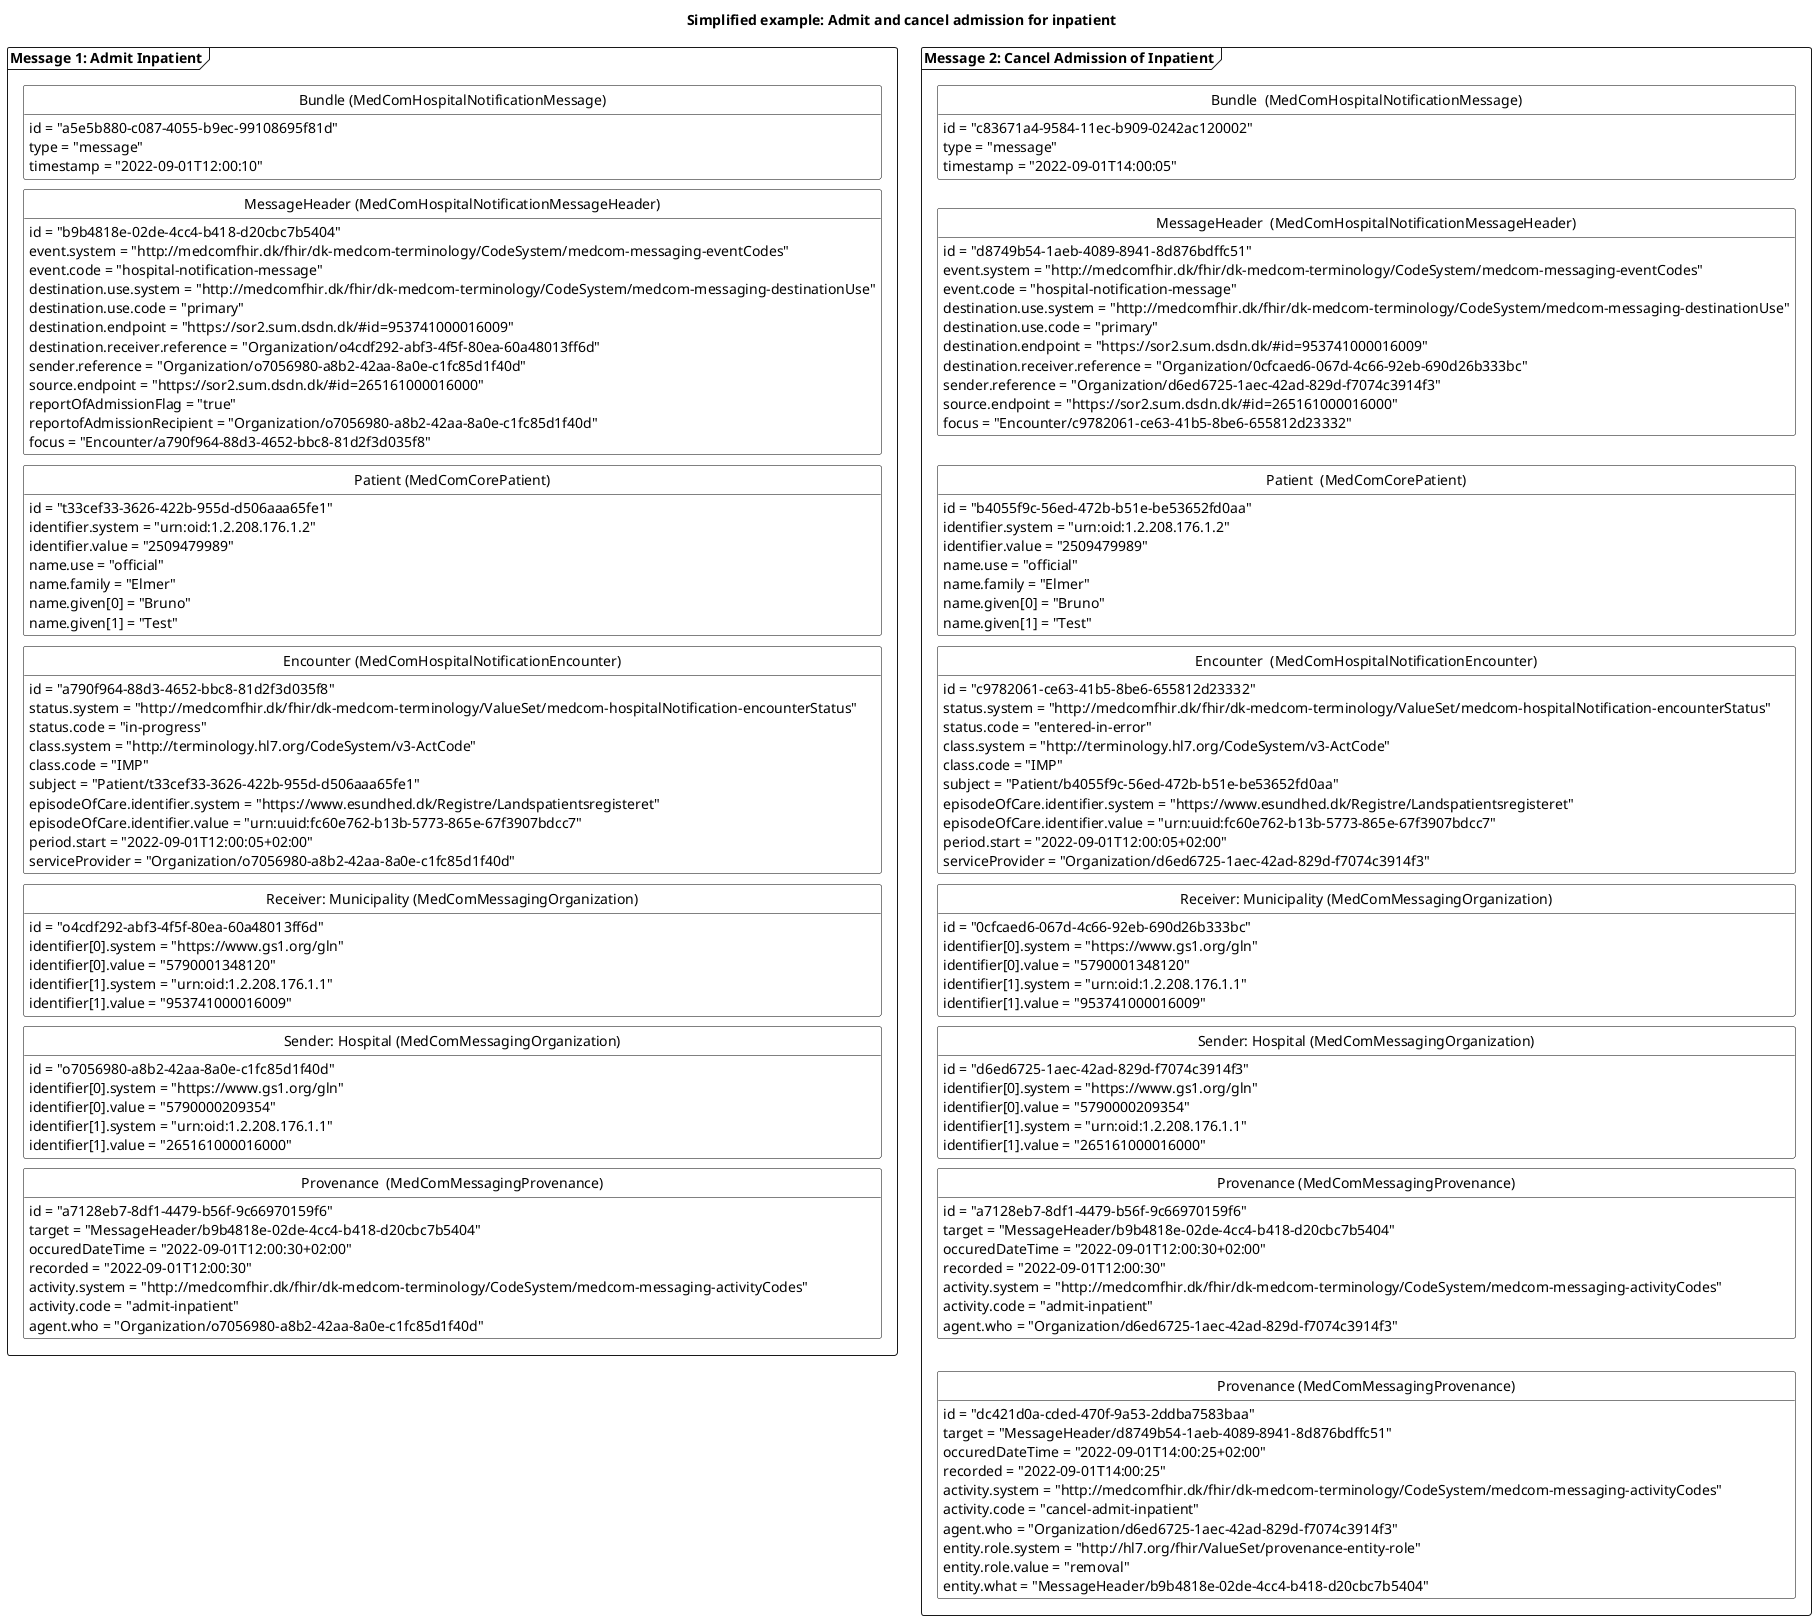 @startuml HNAdmitEnteredInError

'layout
skinparam class {
    BackgroundColor White
    BorderColor Black
    ArrowColor Black
  }
hide circle
hide empty members
skinparam SameClassWidth true
skinparam Ranksep 10


'title
title Simplified example: Admit and cancel admission for inpatient

'Message 1: Admit inpatient
package "Message 1: Admit Inpatient" as admit <<Frame>>{
    class "Bundle (MedComHospitalNotificationMessage)" as admitB{
        id = "a5e5b880-c087-4055-b9ec-99108695f81d"
        type = "message"
        timestamp = "2022-09-01T12:00:10"
    }
    class "MessageHeader (MedComHospitalNotificationMessageHeader)" as admitMH{
        id = "b9b4818e-02de-4cc4-b418-d20cbc7b5404"
        event.system = "http://medcomfhir.dk/fhir/dk-medcom-terminology/CodeSystem/medcom-messaging-eventCodes"
        event.code = "hospital-notification-message"
        destination.use.system = "http://medcomfhir.dk/fhir/dk-medcom-terminology/CodeSystem/medcom-messaging-destinationUse"
        destination.use.code = "primary"
        destination.endpoint = "https://sor2.sum.dsdn.dk/#id=953741000016009"
        destination.receiver.reference = "Organization/o4cdf292-abf3-4f5f-80ea-60a48013ff6d"
        sender.reference = "Organization/o7056980-a8b2-42aa-8a0e-c1fc85d1f40d"
        source.endpoint = "https://sor2.sum.dsdn.dk/#id=265161000016000"
        reportOfAdmissionFlag = "true"
        reportofAdmissionRecipient = "Organization/o7056980-a8b2-42aa-8a0e-c1fc85d1f40d"
        focus = "Encounter/a790f964-88d3-4652-bbc8-81d2f3d035f8"
    }
    class "Patient (MedComCorePatient)" as admitPT{
        id = "t33cef33-3626-422b-955d-d506aaa65fe1"
        identifier.system = "urn:oid:1.2.208.176.1.2"
        identifier.value = "2509479989"
        name.use = "official"
        name.family = "Elmer"
        name.given[0] = "Bruno"
        name.given[1] = "Test"
    }
    class "Encounter (MedComHospitalNotificationEncounter)" as admitENC{
        id = "a790f964-88d3-4652-bbc8-81d2f3d035f8"
        status.system = "http://medcomfhir.dk/fhir/dk-medcom-terminology/ValueSet/medcom-hospitalNotification-encounterStatus"
        status.code = "in-progress"
        class.system = "http://terminology.hl7.org/CodeSystem/v3-ActCode"
        class.code = "IMP"
        subject = "Patient/t33cef33-3626-422b-955d-d506aaa65fe1"
        episodeOfCare.identifier.system = "https://www.esundhed.dk/Registre/Landspatientsregisteret"
        episodeOfCare.identifier.value = "urn:uuid:fc60e762-b13b-5773-865e-67f3907bdcc7"
        period.start = "2022-09-01T12:00:05+02:00"
        serviceProvider = "Organization/o7056980-a8b2-42aa-8a0e-c1fc85d1f40d"
    }    
    class "Receiver: Municipality (MedComMessagingOrganization)" as admitROrg{
        id = "o4cdf292-abf3-4f5f-80ea-60a48013ff6d"
        identifier[0].system = "https://www.gs1.org/gln"
        identifier[0].value = "5790001348120"
        identifier[1].system = "urn:oid:1.2.208.176.1.1"
        identifier[1].value = "953741000016009"
    }
    class "Sender: Hospital (MedComMessagingOrganization)" as admitSOrg{
        id = "o7056980-a8b2-42aa-8a0e-c1fc85d1f40d"
        identifier[0].system = "https://www.gs1.org/gln"
        identifier[0].value = "5790000209354"
        identifier[1].system = "urn:oid:1.2.208.176.1.1"
        identifier[1].value = "265161000016000"
    }
    class "Provenance  (MedComMessagingProvenance)" as admitPRO{
        id = "a7128eb7-8df1-4479-b56f-9c66970159f6"
        target = "MessageHeader/b9b4818e-02de-4cc4-b418-d20cbc7b5404"
        occuredDateTime = "2022-09-01T12:00:30+02:00"
        recorded = "2022-09-01T12:00:30"
        activity.system = "http://medcomfhir.dk/fhir/dk-medcom-terminology/CodeSystem/medcom-messaging-activityCodes"
        activity.code = "admit-inpatient"
        agent.who = "Organization/o7056980-a8b2-42aa-8a0e-c1fc85d1f40d"
    }

admitB -[hidden]- admitMH
admitMH-[hidden]-admitPT
admitPT-[hidden]-admitENC
admitENC-[hidden]-admitROrg
admitROrg-[hidden]-admitSOrg
admitSOrg-[hidden]-admitPRO
}

'Message 2: Entered in Error inpatient
package "Message 2: Cancel Admission of Inpatient" as error <<Frame>> {
class "Bundle  (MedComHospitalNotificationMessage)" as errorB{
        id = "c83671a4-9584-11ec-b909-0242ac120002"
        type = "message"
        timestamp = "2022-09-01T14:00:05"
    }
    class "MessageHeader  (MedComHospitalNotificationMessageHeader)" as errorMH{
        id = "d8749b54-1aeb-4089-8941-8d876bdffc51"
        event.system = "http://medcomfhir.dk/fhir/dk-medcom-terminology/CodeSystem/medcom-messaging-eventCodes"
        event.code = "hospital-notification-message"
        destination.use.system = "http://medcomfhir.dk/fhir/dk-medcom-terminology/CodeSystem/medcom-messaging-destinationUse"
        destination.use.code = "primary"
        destination.endpoint = "https://sor2.sum.dsdn.dk/#id=953741000016009"
        destination.receiver.reference = "Organization/0cfcaed6-067d-4c66-92eb-690d26b333bc"
        sender.reference = "Organization/d6ed6725-1aec-42ad-829d-f7074c3914f3"
        source.endpoint = "https://sor2.sum.dsdn.dk/#id=265161000016000"
        focus = "Encounter/c9782061-ce63-41b5-8be6-655812d23332"
    }
    class "Patient  (MedComCorePatient)" as errorPT{
        id = "b4055f9c-56ed-472b-b51e-be53652fd0aa"
        identifier.system = "urn:oid:1.2.208.176.1.2"
        identifier.value = "2509479989"
        name.use = "official"
        name.family = "Elmer"
        name.given[0] = "Bruno"
        name.given[1] = "Test"
    }
    class "Encounter  (MedComHospitalNotificationEncounter)" as errorENC{
        id = "c9782061-ce63-41b5-8be6-655812d23332"
        status.system = "http://medcomfhir.dk/fhir/dk-medcom-terminology/ValueSet/medcom-hospitalNotification-encounterStatus"
        status.code = "entered-in-error"
        class.system = "http://terminology.hl7.org/CodeSystem/v3-ActCode"
        class.code = "IMP"
        subject = "Patient/b4055f9c-56ed-472b-b51e-be53652fd0aa"
        episodeOfCare.identifier.system = "https://www.esundhed.dk/Registre/Landspatientsregisteret"
        episodeOfCare.identifier.value = "urn:uuid:fc60e762-b13b-5773-865e-67f3907bdcc7"
        period.start = "2022-09-01T12:00:05+02:00"
        serviceProvider = "Organization/d6ed6725-1aec-42ad-829d-f7074c3914f3"
    }    
    class "Receiver: Municipality (MedComMessagingOrganization)" as errorROrg{
        id = "0cfcaed6-067d-4c66-92eb-690d26b333bc"
        identifier[0].system = "https://www.gs1.org/gln"
        identifier[0].value = "5790001348120"
        identifier[1].system = "urn:oid:1.2.208.176.1.1"
        identifier[1].value = "953741000016009"
    }
    class "Sender: Hospital (MedComMessagingOrganization)" as errorSOrg{
        id = "d6ed6725-1aec-42ad-829d-f7074c3914f3"
        identifier[0].system = "https://www.gs1.org/gln"
        identifier[0].value = "5790000209354"
        identifier[1].system = "urn:oid:1.2.208.176.1.1"
        identifier[1].value = "265161000016000"
    }
    class "Provenance (MedComMessagingProvenance)" as admiterrorPRO{
        id = "a7128eb7-8df1-4479-b56f-9c66970159f6"
        target = "MessageHeader/b9b4818e-02de-4cc4-b418-d20cbc7b5404"
        occuredDateTime = "2022-09-01T12:00:30+02:00"
        recorded = "2022-09-01T12:00:30"
        activity.system = "http://medcomfhir.dk/fhir/dk-medcom-terminology/CodeSystem/medcom-messaging-activityCodes"
        activity.code = "admit-inpatient"
        agent.who = "Organization/d6ed6725-1aec-42ad-829d-f7074c3914f3"
    }
    class "Provenance (MedComMessagingProvenance)" as errorPRO{
        id = "dc421d0a-cded-470f-9a53-2ddba7583baa"
        target = "MessageHeader/d8749b54-1aeb-4089-8941-8d876bdffc51"
        occuredDateTime = "2022-09-01T14:00:25+02:00"
        recorded = "2022-09-01T14:00:25"
        activity.system = "http://medcomfhir.dk/fhir/dk-medcom-terminology/CodeSystem/medcom-messaging-activityCodes"
        activity.code = "cancel-admit-inpatient"
        agent.who = "Organization/d6ed6725-1aec-42ad-829d-f7074c3914f3"
        entity.role.system = "http://hl7.org/fhir/ValueSet/provenance-entity-role"
        entity.role.value = "removal"
        entity.what = "MessageHeader/b9b4818e-02de-4cc4-b418-d20cbc7b5404"
    }
errorB-[hidden]-errorMH
errorMH-[hidden]-errorPT
errorPT-[hidden]-errorENC
errorENC-[hidden]-errorROrg
errorROrg-[hidden]-errorSOrg
errorSOrg-[hidden]-admiterrorPRO
admiterrorPRO-[hidden]-errorPRO

}

' pile mellem de to beskeder
' admit --> error


@enduml

